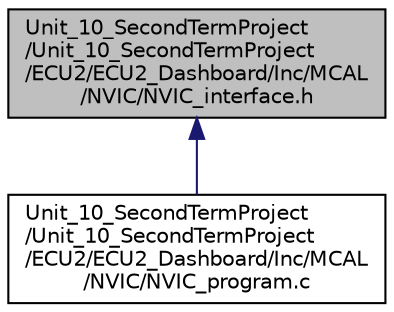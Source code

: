 digraph "Unit_10_SecondTermProject/Unit_10_SecondTermProject/ECU2/ECU2_Dashboard/Inc/MCAL/NVIC/NVIC_interface.h"
{
 // LATEX_PDF_SIZE
  edge [fontname="Helvetica",fontsize="10",labelfontname="Helvetica",labelfontsize="10"];
  node [fontname="Helvetica",fontsize="10",shape=record];
  Node1 [label="Unit_10_SecondTermProject\l/Unit_10_SecondTermProject\l/ECU2/ECU2_Dashboard/Inc/MCAL\l/NVIC/NVIC_interface.h",height=0.2,width=0.4,color="black", fillcolor="grey75", style="filled", fontcolor="black",tooltip=" "];
  Node1 -> Node2 [dir="back",color="midnightblue",fontsize="10",style="solid",fontname="Helvetica"];
  Node2 [label="Unit_10_SecondTermProject\l/Unit_10_SecondTermProject\l/ECU2/ECU2_Dashboard/Inc/MCAL\l/NVIC/NVIC_program.c",height=0.2,width=0.4,color="black", fillcolor="white", style="filled",URL="$_n_v_i_c__program_8c.html",tooltip=" "];
}
